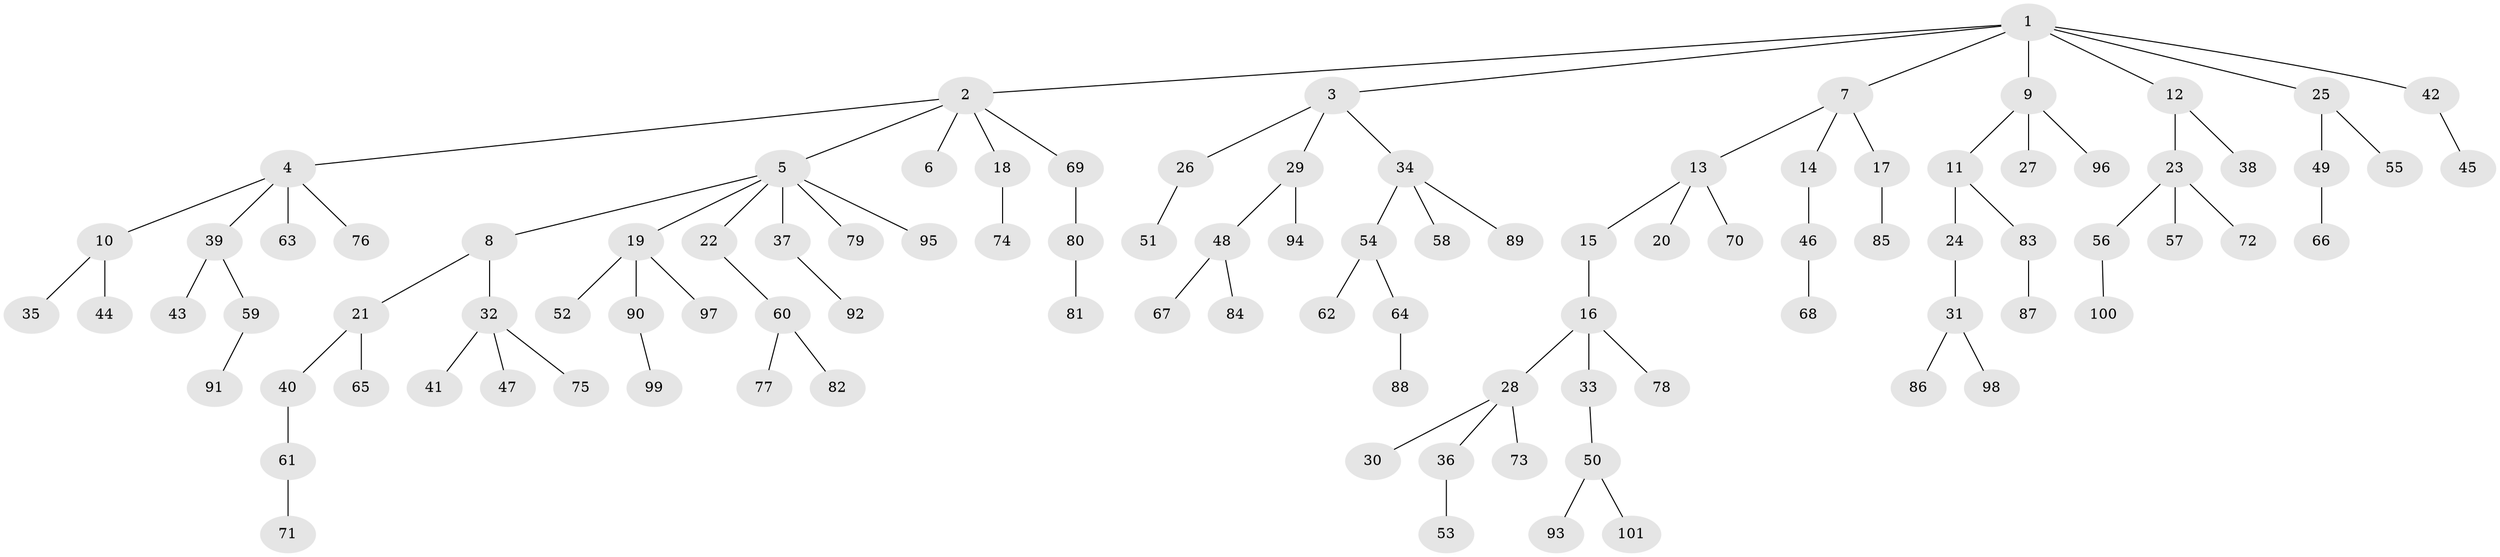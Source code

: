 // coarse degree distribution, {11: 0.025, 4: 0.075, 5: 0.025, 1: 0.675, 8: 0.025, 2: 0.15, 3: 0.025}
// Generated by graph-tools (version 1.1) at 2025/19/03/04/25 18:19:26]
// undirected, 101 vertices, 100 edges
graph export_dot {
graph [start="1"]
  node [color=gray90,style=filled];
  1;
  2;
  3;
  4;
  5;
  6;
  7;
  8;
  9;
  10;
  11;
  12;
  13;
  14;
  15;
  16;
  17;
  18;
  19;
  20;
  21;
  22;
  23;
  24;
  25;
  26;
  27;
  28;
  29;
  30;
  31;
  32;
  33;
  34;
  35;
  36;
  37;
  38;
  39;
  40;
  41;
  42;
  43;
  44;
  45;
  46;
  47;
  48;
  49;
  50;
  51;
  52;
  53;
  54;
  55;
  56;
  57;
  58;
  59;
  60;
  61;
  62;
  63;
  64;
  65;
  66;
  67;
  68;
  69;
  70;
  71;
  72;
  73;
  74;
  75;
  76;
  77;
  78;
  79;
  80;
  81;
  82;
  83;
  84;
  85;
  86;
  87;
  88;
  89;
  90;
  91;
  92;
  93;
  94;
  95;
  96;
  97;
  98;
  99;
  100;
  101;
  1 -- 2;
  1 -- 3;
  1 -- 7;
  1 -- 9;
  1 -- 12;
  1 -- 25;
  1 -- 42;
  2 -- 4;
  2 -- 5;
  2 -- 6;
  2 -- 18;
  2 -- 69;
  3 -- 26;
  3 -- 29;
  3 -- 34;
  4 -- 10;
  4 -- 39;
  4 -- 63;
  4 -- 76;
  5 -- 8;
  5 -- 19;
  5 -- 22;
  5 -- 37;
  5 -- 79;
  5 -- 95;
  7 -- 13;
  7 -- 14;
  7 -- 17;
  8 -- 21;
  8 -- 32;
  9 -- 11;
  9 -- 27;
  9 -- 96;
  10 -- 35;
  10 -- 44;
  11 -- 24;
  11 -- 83;
  12 -- 23;
  12 -- 38;
  13 -- 15;
  13 -- 20;
  13 -- 70;
  14 -- 46;
  15 -- 16;
  16 -- 28;
  16 -- 33;
  16 -- 78;
  17 -- 85;
  18 -- 74;
  19 -- 52;
  19 -- 90;
  19 -- 97;
  21 -- 40;
  21 -- 65;
  22 -- 60;
  23 -- 56;
  23 -- 57;
  23 -- 72;
  24 -- 31;
  25 -- 49;
  25 -- 55;
  26 -- 51;
  28 -- 30;
  28 -- 36;
  28 -- 73;
  29 -- 48;
  29 -- 94;
  31 -- 86;
  31 -- 98;
  32 -- 41;
  32 -- 47;
  32 -- 75;
  33 -- 50;
  34 -- 54;
  34 -- 58;
  34 -- 89;
  36 -- 53;
  37 -- 92;
  39 -- 43;
  39 -- 59;
  40 -- 61;
  42 -- 45;
  46 -- 68;
  48 -- 67;
  48 -- 84;
  49 -- 66;
  50 -- 93;
  50 -- 101;
  54 -- 62;
  54 -- 64;
  56 -- 100;
  59 -- 91;
  60 -- 77;
  60 -- 82;
  61 -- 71;
  64 -- 88;
  69 -- 80;
  80 -- 81;
  83 -- 87;
  90 -- 99;
}
